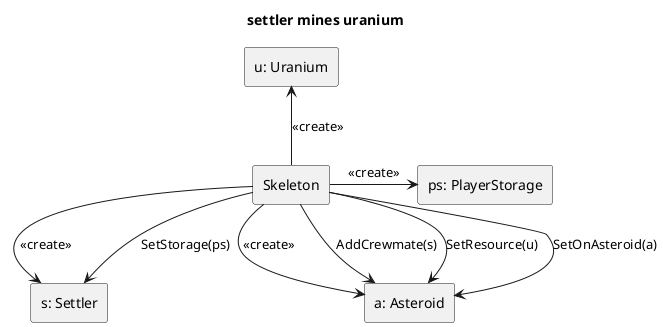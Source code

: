 @startuml

skinparam SequenceLifeLineBackgroundColor LightYellow

title "settler mines uranium"

rectangle "ps: PlayerStorage" as storage
rectangle "s: Settler" as settler
rectangle "a: Asteroid" as onAsteroid

rectangle "Skeleton" as skeleton
rectangle "u: Uranium" as uranium

skeleton->settler : <<create>>
skeleton->onAsteroid: <<create>>
skeleton-up->uranium: <<create>>
skeleton->storage: <<create>>

skeleton-down->onAsteroid: SetResource(u)
skeleton->onAsteroid: AddCrewmate(s)
skeleton-down->onAsteroid: SetOnAsteroid(a)
skeleton-up->settler: SetStorage(ps)


@enduml